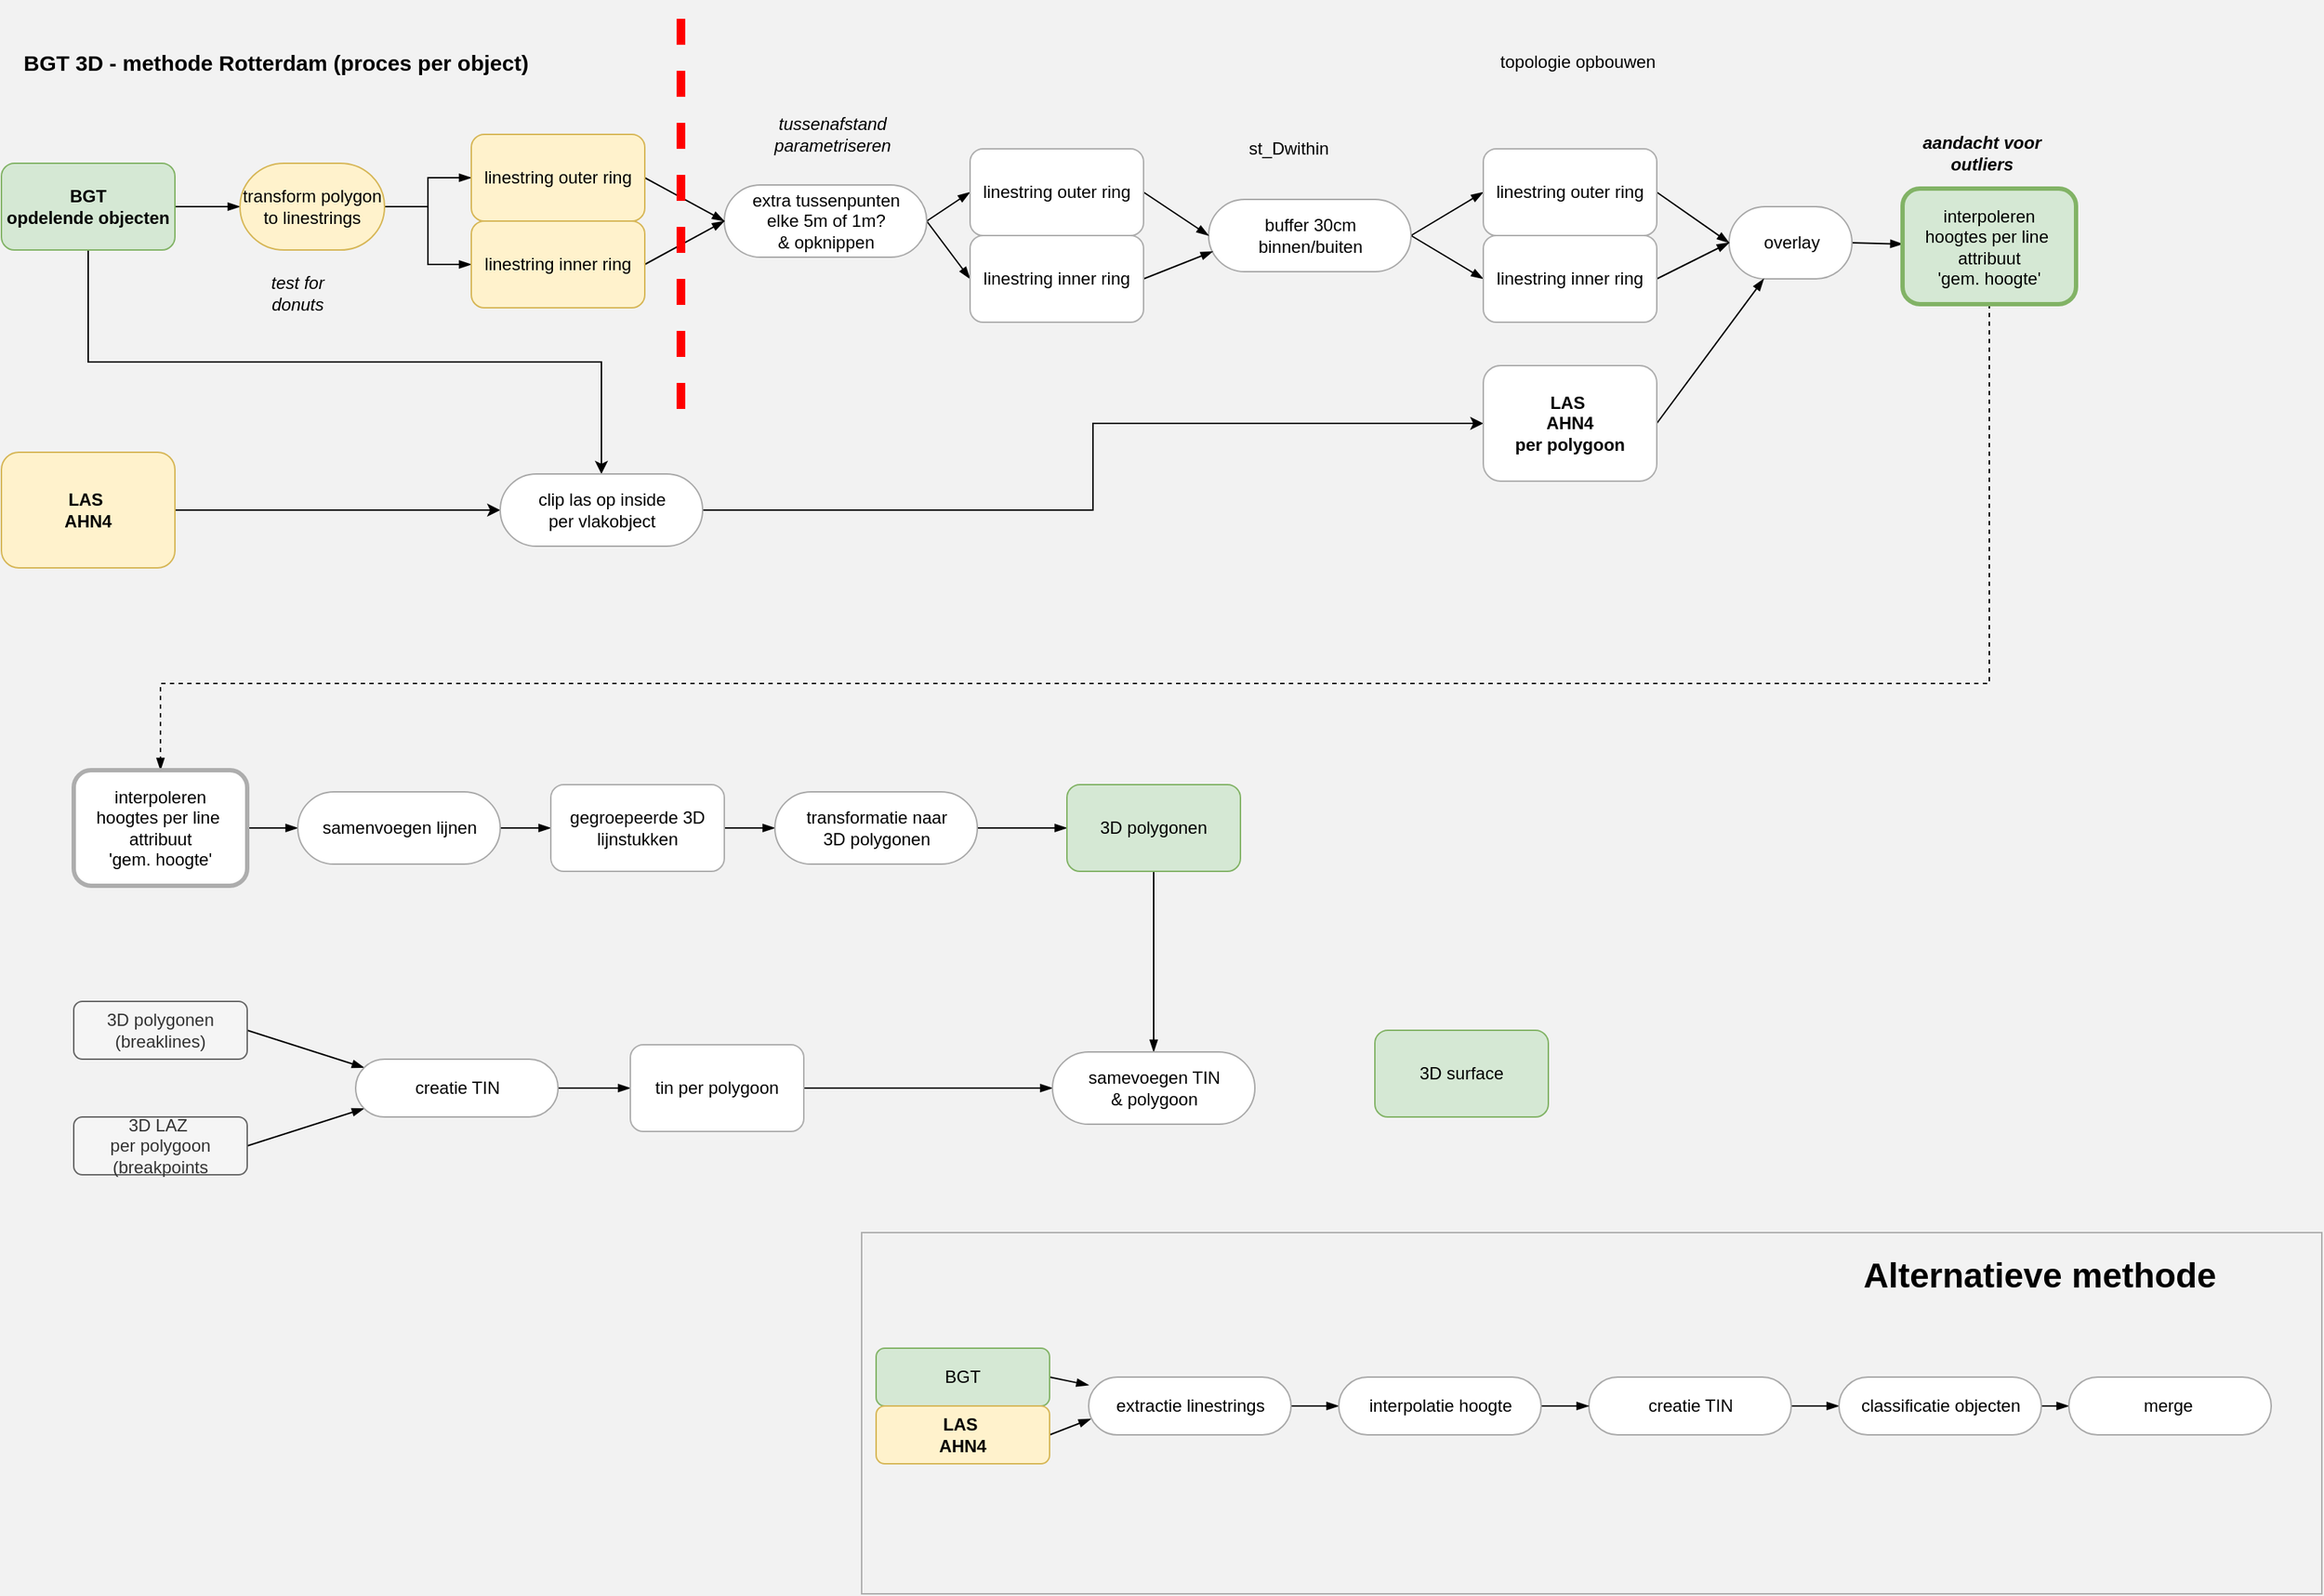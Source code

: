 <mxfile version="20.3.0" type="device" pages="2"><diagram id="XRPue7mAzvRPv1VE4OGl" name="tr_vlakgrenzen"><mxGraphModel dx="1422" dy="878" grid="1" gridSize="10" guides="1" tooltips="1" connect="1" arrows="1" fold="1" page="1" pageScale="1" pageWidth="1654" pageHeight="1169" background="#F2F2F2" math="0" shadow="0"><root><mxCell id="KDbVBBSmpDqCcogfOsoN-0"/><mxCell id="KDbVBBSmpDqCcogfOsoN-1" parent="KDbVBBSmpDqCcogfOsoN-0"/><mxCell id="dcWvVJ9KibGQ388FxZr--0" style="edgeStyle=orthogonalEdgeStyle;rounded=0;orthogonalLoop=1;jettySize=auto;html=1;exitX=0.5;exitY=1;exitDx=0;exitDy=0;fontSize=15;" parent="KDbVBBSmpDqCcogfOsoN-1" source="dcWvVJ9KibGQ388FxZr--1" target="dcWvVJ9KibGQ388FxZr--9" edge="1"><mxGeometry relative="1" as="geometry"/></mxCell><mxCell id="dcWvVJ9KibGQ388FxZr--28" style="edgeStyle=orthogonalEdgeStyle;rounded=0;orthogonalLoop=1;jettySize=auto;html=1;exitX=1;exitY=0.5;exitDx=0;exitDy=0;endArrow=blockThin;endFill=1;" parent="KDbVBBSmpDqCcogfOsoN-1" source="dcWvVJ9KibGQ388FxZr--1" target="dcWvVJ9KibGQ388FxZr--27" edge="1"><mxGeometry relative="1" as="geometry"/></mxCell><mxCell id="dcWvVJ9KibGQ388FxZr--1" value="BGT&lt;br&gt;opdelende objecten" style="rounded=1;whiteSpace=wrap;html=1;fillColor=#d5e8d4;strokeColor=#82b366;fontStyle=1" parent="KDbVBBSmpDqCcogfOsoN-1" vertex="1"><mxGeometry x="30" y="140" width="120" height="60" as="geometry"/></mxCell><mxCell id="dcWvVJ9KibGQ388FxZr--2" style="edgeStyle=orthogonalEdgeStyle;rounded=0;orthogonalLoop=1;jettySize=auto;html=1;exitX=1;exitY=0.5;exitDx=0;exitDy=0;fontSize=15;" parent="KDbVBBSmpDqCcogfOsoN-1" source="dcWvVJ9KibGQ388FxZr--3" target="dcWvVJ9KibGQ388FxZr--9" edge="1"><mxGeometry relative="1" as="geometry"><mxPoint x="590" y="689" as="sourcePoint"/></mxGeometry></mxCell><mxCell id="dcWvVJ9KibGQ388FxZr--3" value="LAS&amp;nbsp;&lt;br&gt;AHN4" style="rounded=1;whiteSpace=wrap;html=1;fillColor=#fff2cc;strokeColor=#d6b656;fontStyle=1" parent="KDbVBBSmpDqCcogfOsoN-1" vertex="1"><mxGeometry x="30" y="340" width="120" height="80" as="geometry"/></mxCell><mxCell id="dcWvVJ9KibGQ388FxZr--41" style="edgeStyle=none;rounded=0;orthogonalLoop=1;jettySize=auto;html=1;exitX=1;exitY=0.5;exitDx=0;exitDy=0;exitPerimeter=0;entryX=0;entryY=0.5;entryDx=0;entryDy=0;endArrow=blockThin;endFill=1;" parent="KDbVBBSmpDqCcogfOsoN-1" source="dcWvVJ9KibGQ388FxZr--4" target="dcWvVJ9KibGQ388FxZr--39" edge="1"><mxGeometry relative="1" as="geometry"/></mxCell><mxCell id="dcWvVJ9KibGQ388FxZr--42" style="edgeStyle=none;rounded=0;orthogonalLoop=1;jettySize=auto;html=1;exitX=1;exitY=0.5;exitDx=0;exitDy=0;exitPerimeter=0;entryX=0;entryY=0.5;entryDx=0;entryDy=0;endArrow=blockThin;endFill=1;" parent="KDbVBBSmpDqCcogfOsoN-1" source="dcWvVJ9KibGQ388FxZr--4" target="dcWvVJ9KibGQ388FxZr--40" edge="1"><mxGeometry relative="1" as="geometry"/></mxCell><mxCell id="dcWvVJ9KibGQ388FxZr--4" value="extra tussenpunten &lt;br&gt;elke 5m of 1m?&lt;br&gt;&amp;amp; opknippen" style="html=1;dashed=0;whitespace=wrap;shape=mxgraph.dfd.start;strokeColor=#A8A8A8;" parent="KDbVBBSmpDqCcogfOsoN-1" vertex="1"><mxGeometry x="530" y="155" width="140" height="50" as="geometry"/></mxCell><mxCell id="dcWvVJ9KibGQ388FxZr--5" value="BGT 3D - methode Rotterdam (proces per object)" style="text;html=1;strokeColor=none;fillColor=none;align=center;verticalAlign=middle;whiteSpace=wrap;rounded=0;fontSize=15;fontStyle=1" parent="KDbVBBSmpDqCcogfOsoN-1" vertex="1"><mxGeometry x="40" y="60" width="360" height="20" as="geometry"/></mxCell><mxCell id="dcWvVJ9KibGQ388FxZr--8" style="edgeStyle=orthogonalEdgeStyle;rounded=0;orthogonalLoop=1;jettySize=auto;html=1;exitX=1;exitY=0.5;exitDx=0;exitDy=0;exitPerimeter=0;entryX=0;entryY=0.5;entryDx=0;entryDy=0;fontSize=15;" parent="KDbVBBSmpDqCcogfOsoN-1" source="dcWvVJ9KibGQ388FxZr--9" target="dcWvVJ9KibGQ388FxZr--47" edge="1"><mxGeometry relative="1" as="geometry"/></mxCell><mxCell id="dcWvVJ9KibGQ388FxZr--9" value="clip las op inside &lt;br&gt;per vlakobject" style="html=1;dashed=0;whitespace=wrap;shape=mxgraph.dfd.start;strokeColor=#A8A8A8;" parent="KDbVBBSmpDqCcogfOsoN-1" vertex="1"><mxGeometry x="375" y="355" width="140" height="50" as="geometry"/></mxCell><mxCell id="dcWvVJ9KibGQ388FxZr--50" style="edgeStyle=none;rounded=0;orthogonalLoop=1;jettySize=auto;html=1;exitX=1;exitY=0.5;exitDx=0;exitDy=0;exitPerimeter=0;entryX=0;entryY=0.5;entryDx=0;entryDy=0;endArrow=blockThin;endFill=1;" parent="KDbVBBSmpDqCcogfOsoN-1" source="dcWvVJ9KibGQ388FxZr--10" target="dcWvVJ9KibGQ388FxZr--48" edge="1"><mxGeometry relative="1" as="geometry"/></mxCell><mxCell id="dcWvVJ9KibGQ388FxZr--51" style="edgeStyle=none;rounded=0;orthogonalLoop=1;jettySize=auto;html=1;exitX=1;exitY=0.5;exitDx=0;exitDy=0;exitPerimeter=0;entryX=0;entryY=0.5;entryDx=0;entryDy=0;endArrow=blockThin;endFill=1;" parent="KDbVBBSmpDqCcogfOsoN-1" source="dcWvVJ9KibGQ388FxZr--10" target="dcWvVJ9KibGQ388FxZr--49" edge="1"><mxGeometry relative="1" as="geometry"/></mxCell><mxCell id="dcWvVJ9KibGQ388FxZr--10" value="buffer 30cm&lt;br&gt;binnen/buiten" style="html=1;dashed=0;whitespace=wrap;shape=mxgraph.dfd.start;strokeColor=#A8A8A8;" parent="KDbVBBSmpDqCcogfOsoN-1" vertex="1"><mxGeometry x="865" y="165" width="140" height="50" as="geometry"/></mxCell><mxCell id="dcWvVJ9KibGQ388FxZr--57" style="edgeStyle=none;rounded=0;orthogonalLoop=1;jettySize=auto;html=1;exitX=1;exitY=0.5;exitDx=0;exitDy=0;exitPerimeter=0;endArrow=blockThin;endFill=1;" parent="KDbVBBSmpDqCcogfOsoN-1" source="dcWvVJ9KibGQ388FxZr--11" target="dcWvVJ9KibGQ388FxZr--55" edge="1"><mxGeometry relative="1" as="geometry"/></mxCell><mxCell id="dcWvVJ9KibGQ388FxZr--11" value="overlay" style="html=1;dashed=0;whitespace=wrap;shape=mxgraph.dfd.start;strokeColor=#A8A8A8;" parent="KDbVBBSmpDqCcogfOsoN-1" vertex="1"><mxGeometry x="1225" y="170" width="85" height="50" as="geometry"/></mxCell><mxCell id="dcWvVJ9KibGQ388FxZr--33" style="edgeStyle=orthogonalEdgeStyle;rounded=0;orthogonalLoop=1;jettySize=auto;html=1;exitX=1;exitY=0.5;exitDx=0;exitDy=0;exitPerimeter=0;entryX=0;entryY=0.5;entryDx=0;entryDy=0;endArrow=blockThin;endFill=1;" parent="KDbVBBSmpDqCcogfOsoN-1" source="dcWvVJ9KibGQ388FxZr--27" target="dcWvVJ9KibGQ388FxZr--29" edge="1"><mxGeometry relative="1" as="geometry"/></mxCell><mxCell id="dcWvVJ9KibGQ388FxZr--34" style="edgeStyle=orthogonalEdgeStyle;rounded=0;orthogonalLoop=1;jettySize=auto;html=1;exitX=1;exitY=0.5;exitDx=0;exitDy=0;exitPerimeter=0;entryX=0;entryY=0.5;entryDx=0;entryDy=0;endArrow=blockThin;endFill=1;" parent="KDbVBBSmpDqCcogfOsoN-1" source="dcWvVJ9KibGQ388FxZr--27" target="dcWvVJ9KibGQ388FxZr--31" edge="1"><mxGeometry relative="1" as="geometry"/></mxCell><mxCell id="dcWvVJ9KibGQ388FxZr--27" value="transform polygon to linestrings" style="strokeWidth=1;html=1;shape=mxgraph.flowchart.terminator;whiteSpace=wrap;strokeColor=#d6b656;fillColor=#fff2cc;" parent="KDbVBBSmpDqCcogfOsoN-1" vertex="1"><mxGeometry x="195" y="140" width="100" height="60" as="geometry"/></mxCell><mxCell id="dcWvVJ9KibGQ388FxZr--37" style="edgeStyle=none;rounded=0;orthogonalLoop=1;jettySize=auto;html=1;exitX=1;exitY=0.5;exitDx=0;exitDy=0;entryX=0;entryY=0.5;entryDx=0;entryDy=0;entryPerimeter=0;endArrow=blockThin;endFill=1;" parent="KDbVBBSmpDqCcogfOsoN-1" source="dcWvVJ9KibGQ388FxZr--29" target="dcWvVJ9KibGQ388FxZr--4" edge="1"><mxGeometry relative="1" as="geometry"/></mxCell><mxCell id="dcWvVJ9KibGQ388FxZr--29" value="linestring outer ring" style="rounded=1;whiteSpace=wrap;html=1;strokeColor=#d6b656;strokeWidth=1;fillColor=#fff2cc;" parent="KDbVBBSmpDqCcogfOsoN-1" vertex="1"><mxGeometry x="355" y="120" width="120" height="60" as="geometry"/></mxCell><mxCell id="dcWvVJ9KibGQ388FxZr--38" style="edgeStyle=none;rounded=0;orthogonalLoop=1;jettySize=auto;html=1;exitX=1;exitY=0.5;exitDx=0;exitDy=0;endArrow=blockThin;endFill=1;" parent="KDbVBBSmpDqCcogfOsoN-1" source="dcWvVJ9KibGQ388FxZr--31" edge="1"><mxGeometry relative="1" as="geometry"><mxPoint x="530" y="180" as="targetPoint"/></mxGeometry></mxCell><mxCell id="dcWvVJ9KibGQ388FxZr--31" value="linestring inner ring" style="rounded=1;whiteSpace=wrap;html=1;strokeColor=#d6b656;strokeWidth=1;fillColor=#fff2cc;" parent="KDbVBBSmpDqCcogfOsoN-1" vertex="1"><mxGeometry x="355" y="180" width="120" height="60" as="geometry"/></mxCell><mxCell id="dcWvVJ9KibGQ388FxZr--30" value="test for donuts" style="text;html=1;strokeColor=none;fillColor=none;align=center;verticalAlign=middle;whiteSpace=wrap;rounded=0;fontStyle=2" parent="KDbVBBSmpDqCcogfOsoN-1" vertex="1"><mxGeometry x="215" y="220" width="40" height="20" as="geometry"/></mxCell><mxCell id="dcWvVJ9KibGQ388FxZr--35" value="tussenafstand parametriseren" style="text;html=1;strokeColor=none;fillColor=none;align=center;verticalAlign=middle;whiteSpace=wrap;rounded=0;fontStyle=2" parent="KDbVBBSmpDqCcogfOsoN-1" vertex="1"><mxGeometry x="585" y="110" width="40" height="20" as="geometry"/></mxCell><mxCell id="dcWvVJ9KibGQ388FxZr--44" style="edgeStyle=none;rounded=0;orthogonalLoop=1;jettySize=auto;html=1;exitX=1;exitY=0.5;exitDx=0;exitDy=0;entryX=0;entryY=0.5;entryDx=0;entryDy=0;entryPerimeter=0;endArrow=blockThin;endFill=1;" parent="KDbVBBSmpDqCcogfOsoN-1" source="dcWvVJ9KibGQ388FxZr--39" target="dcWvVJ9KibGQ388FxZr--10" edge="1"><mxGeometry relative="1" as="geometry"/></mxCell><mxCell id="dcWvVJ9KibGQ388FxZr--39" value="linestring outer ring" style="rounded=1;whiteSpace=wrap;html=1;strokeColor=#ADADAD;strokeWidth=1;" parent="KDbVBBSmpDqCcogfOsoN-1" vertex="1"><mxGeometry x="700" y="130" width="120" height="60" as="geometry"/></mxCell><mxCell id="dcWvVJ9KibGQ388FxZr--45" style="edgeStyle=none;rounded=0;orthogonalLoop=1;jettySize=auto;html=1;exitX=1;exitY=0.5;exitDx=0;exitDy=0;endArrow=blockThin;endFill=1;entryX=0.021;entryY=0.72;entryDx=0;entryDy=0;entryPerimeter=0;" parent="KDbVBBSmpDqCcogfOsoN-1" source="dcWvVJ9KibGQ388FxZr--40" edge="1" target="dcWvVJ9KibGQ388FxZr--10"><mxGeometry relative="1" as="geometry"><mxPoint x="880" y="190" as="targetPoint"/></mxGeometry></mxCell><mxCell id="dcWvVJ9KibGQ388FxZr--40" value="linestring inner ring" style="rounded=1;whiteSpace=wrap;html=1;strokeColor=#ADADAD;strokeWidth=1;" parent="KDbVBBSmpDqCcogfOsoN-1" vertex="1"><mxGeometry x="700" y="190" width="120" height="60" as="geometry"/></mxCell><mxCell id="dcWvVJ9KibGQ388FxZr--46" value="aandacht voor outliers" style="text;html=1;strokeColor=none;fillColor=none;align=center;verticalAlign=middle;whiteSpace=wrap;rounded=0;fontStyle=3" parent="KDbVBBSmpDqCcogfOsoN-1" vertex="1"><mxGeometry x="1355" y="122.5" width="90" height="20" as="geometry"/></mxCell><mxCell id="dcWvVJ9KibGQ388FxZr--52" style="edgeStyle=none;rounded=0;orthogonalLoop=1;jettySize=auto;html=1;exitX=1;exitY=0.5;exitDx=0;exitDy=0;endArrow=blockThin;endFill=1;" parent="KDbVBBSmpDqCcogfOsoN-1" source="dcWvVJ9KibGQ388FxZr--47" target="dcWvVJ9KibGQ388FxZr--11" edge="1"><mxGeometry relative="1" as="geometry"/></mxCell><mxCell id="dcWvVJ9KibGQ388FxZr--47" value="LAS&amp;nbsp;&lt;br&gt;AHN4&lt;br&gt;per polygoon" style="rounded=1;whiteSpace=wrap;html=1;fillColor=#ffffff;strokeColor=#ADADAD;strokeWidth=1;fontStyle=1" parent="KDbVBBSmpDqCcogfOsoN-1" vertex="1"><mxGeometry x="1055" y="280" width="120" height="80" as="geometry"/></mxCell><mxCell id="dcWvVJ9KibGQ388FxZr--53" style="edgeStyle=none;rounded=0;orthogonalLoop=1;jettySize=auto;html=1;exitX=1;exitY=0.5;exitDx=0;exitDy=0;entryX=0;entryY=0.5;entryDx=0;entryDy=0;entryPerimeter=0;endArrow=blockThin;endFill=1;" parent="KDbVBBSmpDqCcogfOsoN-1" source="dcWvVJ9KibGQ388FxZr--48" target="dcWvVJ9KibGQ388FxZr--11" edge="1"><mxGeometry relative="1" as="geometry"/></mxCell><mxCell id="dcWvVJ9KibGQ388FxZr--48" value="linestring outer ring" style="rounded=1;whiteSpace=wrap;html=1;strokeColor=#ADADAD;strokeWidth=1;" parent="KDbVBBSmpDqCcogfOsoN-1" vertex="1"><mxGeometry x="1055" y="130" width="120" height="60" as="geometry"/></mxCell><mxCell id="dcWvVJ9KibGQ388FxZr--54" style="edgeStyle=none;rounded=0;orthogonalLoop=1;jettySize=auto;html=1;exitX=1;exitY=0.5;exitDx=0;exitDy=0;entryX=0;entryY=0.5;entryDx=0;entryDy=0;entryPerimeter=0;endArrow=blockThin;endFill=1;" parent="KDbVBBSmpDqCcogfOsoN-1" source="dcWvVJ9KibGQ388FxZr--49" target="dcWvVJ9KibGQ388FxZr--11" edge="1"><mxGeometry relative="1" as="geometry"/></mxCell><mxCell id="dcWvVJ9KibGQ388FxZr--49" value="linestring inner ring" style="rounded=1;whiteSpace=wrap;html=1;strokeColor=#ADADAD;strokeWidth=1;" parent="KDbVBBSmpDqCcogfOsoN-1" vertex="1"><mxGeometry x="1055" y="190" width="120" height="60" as="geometry"/></mxCell><mxCell id="dcWvVJ9KibGQ388FxZr--59" style="edgeStyle=orthogonalEdgeStyle;rounded=0;orthogonalLoop=1;jettySize=auto;html=1;exitX=0.5;exitY=1;exitDx=0;exitDy=0;endArrow=blockThin;endFill=1;dashed=1;" parent="KDbVBBSmpDqCcogfOsoN-1" source="dcWvVJ9KibGQ388FxZr--55" target="dcWvVJ9KibGQ388FxZr--58" edge="1"><mxGeometry relative="1" as="geometry"><Array as="points"><mxPoint x="1405" y="500"/><mxPoint x="140" y="500"/></Array></mxGeometry></mxCell><mxCell id="dcWvVJ9KibGQ388FxZr--55" value="interpoleren&lt;br&gt;hoogtes per line&amp;nbsp;&lt;br&gt;attribuut &lt;br&gt;'gem. hoogte'" style="rounded=1;whiteSpace=wrap;html=1;fillColor=#d5e8d4;strokeColor=#82b366;strokeWidth=3;" parent="KDbVBBSmpDqCcogfOsoN-1" vertex="1"><mxGeometry x="1345" y="157.5" width="120" height="80" as="geometry"/></mxCell><mxCell id="dcWvVJ9KibGQ388FxZr--63" style="edgeStyle=orthogonalEdgeStyle;rounded=0;orthogonalLoop=1;jettySize=auto;html=1;exitX=1;exitY=0.5;exitDx=0;exitDy=0;entryX=0;entryY=0.5;entryDx=0;entryDy=0;entryPerimeter=0;endArrow=blockThin;endFill=1;" parent="KDbVBBSmpDqCcogfOsoN-1" source="dcWvVJ9KibGQ388FxZr--58" target="dcWvVJ9KibGQ388FxZr--60" edge="1"><mxGeometry relative="1" as="geometry"/></mxCell><mxCell id="dcWvVJ9KibGQ388FxZr--58" value="interpoleren&lt;br&gt;hoogtes per line&amp;nbsp;&lt;br&gt;attribuut &lt;br&gt;'gem. hoogte'" style="rounded=1;whiteSpace=wrap;html=1;fillColor=#ffffff;strokeColor=#ADADAD;strokeWidth=3;" parent="KDbVBBSmpDqCcogfOsoN-1" vertex="1"><mxGeometry x="80" y="560" width="120" height="80" as="geometry"/></mxCell><mxCell id="dcWvVJ9KibGQ388FxZr--64" style="edgeStyle=orthogonalEdgeStyle;rounded=0;orthogonalLoop=1;jettySize=auto;html=1;exitX=1;exitY=0.5;exitDx=0;exitDy=0;exitPerimeter=0;entryX=0;entryY=0.5;entryDx=0;entryDy=0;endArrow=blockThin;endFill=1;" parent="KDbVBBSmpDqCcogfOsoN-1" source="dcWvVJ9KibGQ388FxZr--60" target="dcWvVJ9KibGQ388FxZr--61" edge="1"><mxGeometry relative="1" as="geometry"/></mxCell><mxCell id="dcWvVJ9KibGQ388FxZr--60" value="samenvoegen lijnen" style="html=1;dashed=0;whitespace=wrap;shape=mxgraph.dfd.start;strokeColor=#A8A8A8;" parent="KDbVBBSmpDqCcogfOsoN-1" vertex="1"><mxGeometry x="235" y="575" width="140" height="50" as="geometry"/></mxCell><mxCell id="dcWvVJ9KibGQ388FxZr--65" style="edgeStyle=orthogonalEdgeStyle;rounded=0;orthogonalLoop=1;jettySize=auto;html=1;exitX=1;exitY=0.5;exitDx=0;exitDy=0;endArrow=blockThin;endFill=1;" parent="KDbVBBSmpDqCcogfOsoN-1" source="dcWvVJ9KibGQ388FxZr--61" target="dcWvVJ9KibGQ388FxZr--62" edge="1"><mxGeometry relative="1" as="geometry"/></mxCell><mxCell id="dcWvVJ9KibGQ388FxZr--61" value="gegroepeerde 3D lijnstukken" style="rounded=1;whiteSpace=wrap;html=1;strokeColor=#ADADAD;strokeWidth=1;" parent="KDbVBBSmpDqCcogfOsoN-1" vertex="1"><mxGeometry x="410" y="570" width="120" height="60" as="geometry"/></mxCell><mxCell id="dcWvVJ9KibGQ388FxZr--67" style="edgeStyle=orthogonalEdgeStyle;rounded=0;orthogonalLoop=1;jettySize=auto;html=1;exitX=1;exitY=0.5;exitDx=0;exitDy=0;exitPerimeter=0;endArrow=blockThin;endFill=1;" parent="KDbVBBSmpDqCcogfOsoN-1" source="dcWvVJ9KibGQ388FxZr--62" target="dcWvVJ9KibGQ388FxZr--66" edge="1"><mxGeometry relative="1" as="geometry"/></mxCell><mxCell id="dcWvVJ9KibGQ388FxZr--62" value="transformatie naar &lt;br&gt;3D polygonen" style="html=1;dashed=0;whitespace=wrap;shape=mxgraph.dfd.start;strokeColor=#A8A8A8;" parent="KDbVBBSmpDqCcogfOsoN-1" vertex="1"><mxGeometry x="565" y="575" width="140" height="50" as="geometry"/></mxCell><mxCell id="6ESJVBlhRT2MqTi5rAoY-9" style="edgeStyle=none;rounded=0;orthogonalLoop=1;jettySize=auto;html=1;exitX=0.5;exitY=1;exitDx=0;exitDy=0;endArrow=blockThin;endFill=1;" parent="KDbVBBSmpDqCcogfOsoN-1" source="dcWvVJ9KibGQ388FxZr--66" target="6ESJVBlhRT2MqTi5rAoY-7" edge="1"><mxGeometry relative="1" as="geometry"/></mxCell><mxCell id="dcWvVJ9KibGQ388FxZr--66" value="3D polygonen" style="rounded=1;whiteSpace=wrap;html=1;strokeColor=#82b366;strokeWidth=1;fillColor=#d5e8d4;" parent="KDbVBBSmpDqCcogfOsoN-1" vertex="1"><mxGeometry x="767" y="570" width="120" height="60" as="geometry"/></mxCell><mxCell id="6ESJVBlhRT2MqTi5rAoY-4" style="edgeStyle=none;rounded=0;orthogonalLoop=1;jettySize=auto;html=1;exitX=1;exitY=0.5;exitDx=0;exitDy=0;entryX=0;entryY=0;entryDx=5.86;entryDy=34.14;entryPerimeter=0;endArrow=blockThin;endFill=1;" parent="KDbVBBSmpDqCcogfOsoN-1" source="6ESJVBlhRT2MqTi5rAoY-0" target="6ESJVBlhRT2MqTi5rAoY-2" edge="1"><mxGeometry relative="1" as="geometry"/></mxCell><mxCell id="6ESJVBlhRT2MqTi5rAoY-0" value="3D LAZ&amp;nbsp;&lt;br&gt;per polygoon&lt;br&gt;(breakpoints" style="rounded=1;whiteSpace=wrap;html=1;strokeColor=#666666;strokeWidth=1;fillColor=#f5f5f5;fontColor=#333333;" parent="KDbVBBSmpDqCcogfOsoN-1" vertex="1"><mxGeometry x="80" y="800" width="120" height="40" as="geometry"/></mxCell><mxCell id="6ESJVBlhRT2MqTi5rAoY-3" style="rounded=0;orthogonalLoop=1;jettySize=auto;html=1;exitX=1;exitY=0.5;exitDx=0;exitDy=0;entryX=0;entryY=0;entryDx=5.86;entryDy=5.86;entryPerimeter=0;endArrow=blockThin;endFill=1;" parent="KDbVBBSmpDqCcogfOsoN-1" source="6ESJVBlhRT2MqTi5rAoY-1" target="6ESJVBlhRT2MqTi5rAoY-2" edge="1"><mxGeometry relative="1" as="geometry"/></mxCell><mxCell id="6ESJVBlhRT2MqTi5rAoY-1" value="3D polygonen&lt;br&gt;(breaklines)" style="rounded=1;whiteSpace=wrap;html=1;strokeColor=#666666;strokeWidth=1;fillColor=#f5f5f5;fontColor=#333333;" parent="KDbVBBSmpDqCcogfOsoN-1" vertex="1"><mxGeometry x="80" y="720" width="120" height="40" as="geometry"/></mxCell><mxCell id="6ESJVBlhRT2MqTi5rAoY-6" style="edgeStyle=none;rounded=0;orthogonalLoop=1;jettySize=auto;html=1;exitX=1;exitY=0.5;exitDx=0;exitDy=0;exitPerimeter=0;endArrow=blockThin;endFill=1;" parent="KDbVBBSmpDqCcogfOsoN-1" source="6ESJVBlhRT2MqTi5rAoY-2" target="6ESJVBlhRT2MqTi5rAoY-5" edge="1"><mxGeometry relative="1" as="geometry"/></mxCell><mxCell id="6ESJVBlhRT2MqTi5rAoY-2" value="creatie TIN" style="html=1;dashed=0;whitespace=wrap;shape=mxgraph.dfd.start;strokeColor=#A8A8A8;" parent="KDbVBBSmpDqCcogfOsoN-1" vertex="1"><mxGeometry x="275" y="760" width="140" height="40" as="geometry"/></mxCell><mxCell id="6ESJVBlhRT2MqTi5rAoY-8" style="edgeStyle=none;rounded=0;orthogonalLoop=1;jettySize=auto;html=1;exitX=1;exitY=0.5;exitDx=0;exitDy=0;endArrow=blockThin;endFill=1;" parent="KDbVBBSmpDqCcogfOsoN-1" source="6ESJVBlhRT2MqTi5rAoY-5" target="6ESJVBlhRT2MqTi5rAoY-7" edge="1"><mxGeometry relative="1" as="geometry"/></mxCell><mxCell id="6ESJVBlhRT2MqTi5rAoY-5" value="tin per polygoon" style="rounded=1;whiteSpace=wrap;html=1;strokeColor=#ADADAD;strokeWidth=1;" parent="KDbVBBSmpDqCcogfOsoN-1" vertex="1"><mxGeometry x="465" y="750" width="120" height="60" as="geometry"/></mxCell><mxCell id="6ESJVBlhRT2MqTi5rAoY-7" value="samevoegen TIN &lt;br&gt;&amp;amp; polygoon" style="html=1;dashed=0;whitespace=wrap;shape=mxgraph.dfd.start;strokeColor=#A8A8A8;" parent="KDbVBBSmpDqCcogfOsoN-1" vertex="1"><mxGeometry x="757" y="755" width="140" height="50" as="geometry"/></mxCell><mxCell id="6ESJVBlhRT2MqTi5rAoY-10" value="3D surface" style="rounded=1;whiteSpace=wrap;html=1;strokeColor=#82b366;strokeWidth=1;fillColor=#d5e8d4;" parent="KDbVBBSmpDqCcogfOsoN-1" vertex="1"><mxGeometry x="980" y="740" width="120" height="60" as="geometry"/></mxCell><mxCell id="6ESJVBlhRT2MqTi5rAoY-12" value="&lt;h1 style=&quot;text-align: left&quot;&gt;Alternatieve methode&lt;/h1&gt;" style="text;html=1;strokeColor=none;fillColor=none;align=center;verticalAlign=middle;whiteSpace=wrap;rounded=0;" parent="KDbVBBSmpDqCcogfOsoN-1" vertex="1"><mxGeometry x="1285" y="900" width="310" height="20" as="geometry"/></mxCell><mxCell id="6ESJVBlhRT2MqTi5rAoY-18" style="edgeStyle=none;rounded=0;orthogonalLoop=1;jettySize=auto;html=1;exitX=1;exitY=0.5;exitDx=0;exitDy=0;endArrow=blockThin;endFill=1;" parent="KDbVBBSmpDqCcogfOsoN-1" source="6ESJVBlhRT2MqTi5rAoY-13" target="6ESJVBlhRT2MqTi5rAoY-16" edge="1"><mxGeometry relative="1" as="geometry"/></mxCell><mxCell id="6ESJVBlhRT2MqTi5rAoY-13" value="BGT" style="rounded=1;whiteSpace=wrap;html=1;strokeColor=#82b366;strokeWidth=1;fillColor=#d5e8d4;" parent="KDbVBBSmpDqCcogfOsoN-1" vertex="1"><mxGeometry x="635" y="960" width="120" height="40" as="geometry"/></mxCell><mxCell id="6ESJVBlhRT2MqTi5rAoY-19" style="edgeStyle=none;rounded=0;orthogonalLoop=1;jettySize=auto;html=1;exitX=1;exitY=0.5;exitDx=0;exitDy=0;entryX=0.011;entryY=0.723;entryDx=0;entryDy=0;entryPerimeter=0;endArrow=blockThin;endFill=1;" parent="KDbVBBSmpDqCcogfOsoN-1" source="6ESJVBlhRT2MqTi5rAoY-14" target="6ESJVBlhRT2MqTi5rAoY-16" edge="1"><mxGeometry relative="1" as="geometry"/></mxCell><mxCell id="6ESJVBlhRT2MqTi5rAoY-14" value="LAS&amp;nbsp;&lt;br&gt;AHN4" style="rounded=1;whiteSpace=wrap;html=1;fillColor=#fff2cc;strokeColor=#d6b656;fontStyle=1" parent="KDbVBBSmpDqCcogfOsoN-1" vertex="1"><mxGeometry x="635" y="1000" width="120" height="40" as="geometry"/></mxCell><mxCell id="6ESJVBlhRT2MqTi5rAoY-23" style="edgeStyle=none;rounded=0;orthogonalLoop=1;jettySize=auto;html=1;exitX=1;exitY=0.5;exitDx=0;exitDy=0;exitPerimeter=0;endArrow=blockThin;endFill=1;" parent="KDbVBBSmpDqCcogfOsoN-1" source="6ESJVBlhRT2MqTi5rAoY-15" target="6ESJVBlhRT2MqTi5rAoY-22" edge="1"><mxGeometry relative="1" as="geometry"/></mxCell><mxCell id="6ESJVBlhRT2MqTi5rAoY-15" value="creatie TIN" style="html=1;dashed=0;whitespace=wrap;shape=mxgraph.dfd.start;strokeColor=#A8A8A8;" parent="KDbVBBSmpDqCcogfOsoN-1" vertex="1"><mxGeometry x="1128" y="980" width="140" height="40" as="geometry"/></mxCell><mxCell id="6ESJVBlhRT2MqTi5rAoY-20" style="edgeStyle=none;rounded=0;orthogonalLoop=1;jettySize=auto;html=1;exitX=1;exitY=0.5;exitDx=0;exitDy=0;exitPerimeter=0;entryX=0;entryY=0.5;entryDx=0;entryDy=0;entryPerimeter=0;endArrow=blockThin;endFill=1;" parent="KDbVBBSmpDqCcogfOsoN-1" source="6ESJVBlhRT2MqTi5rAoY-16" target="6ESJVBlhRT2MqTi5rAoY-17" edge="1"><mxGeometry relative="1" as="geometry"/></mxCell><mxCell id="6ESJVBlhRT2MqTi5rAoY-16" value="extractie linestrings" style="html=1;dashed=0;whitespace=wrap;shape=mxgraph.dfd.start;strokeColor=#A8A8A8;" parent="KDbVBBSmpDqCcogfOsoN-1" vertex="1"><mxGeometry x="782" y="980" width="140" height="40" as="geometry"/></mxCell><mxCell id="6ESJVBlhRT2MqTi5rAoY-21" style="edgeStyle=none;rounded=0;orthogonalLoop=1;jettySize=auto;html=1;exitX=1;exitY=0.5;exitDx=0;exitDy=0;exitPerimeter=0;entryX=0;entryY=0.5;entryDx=0;entryDy=0;entryPerimeter=0;endArrow=blockThin;endFill=1;" parent="KDbVBBSmpDqCcogfOsoN-1" source="6ESJVBlhRT2MqTi5rAoY-17" target="6ESJVBlhRT2MqTi5rAoY-15" edge="1"><mxGeometry relative="1" as="geometry"/></mxCell><mxCell id="6ESJVBlhRT2MqTi5rAoY-17" value="interpolatie hoogte" style="html=1;dashed=0;whitespace=wrap;shape=mxgraph.dfd.start;strokeColor=#A8A8A8;" parent="KDbVBBSmpDqCcogfOsoN-1" vertex="1"><mxGeometry x="955" y="980" width="140" height="40" as="geometry"/></mxCell><mxCell id="6ESJVBlhRT2MqTi5rAoY-25" style="edgeStyle=none;rounded=0;orthogonalLoop=1;jettySize=auto;html=1;exitX=1;exitY=0.5;exitDx=0;exitDy=0;exitPerimeter=0;entryX=0;entryY=0.5;entryDx=0;entryDy=0;entryPerimeter=0;endArrow=blockThin;endFill=1;" parent="KDbVBBSmpDqCcogfOsoN-1" source="6ESJVBlhRT2MqTi5rAoY-22" target="6ESJVBlhRT2MqTi5rAoY-24" edge="1"><mxGeometry relative="1" as="geometry"/></mxCell><mxCell id="6ESJVBlhRT2MqTi5rAoY-22" value="classificatie objecten" style="html=1;dashed=0;whitespace=wrap;shape=mxgraph.dfd.start;strokeColor=#A8A8A8;" parent="KDbVBBSmpDqCcogfOsoN-1" vertex="1"><mxGeometry x="1301" y="980" width="140" height="40" as="geometry"/></mxCell><mxCell id="6ESJVBlhRT2MqTi5rAoY-24" value="merge&amp;nbsp;" style="html=1;dashed=0;whitespace=wrap;shape=mxgraph.dfd.start;strokeColor=#A8A8A8;" parent="KDbVBBSmpDqCcogfOsoN-1" vertex="1"><mxGeometry x="1460" y="980" width="140" height="40" as="geometry"/></mxCell><mxCell id="6ESJVBlhRT2MqTi5rAoY-26" value="" style="rounded=0;whiteSpace=wrap;html=1;strokeColor=#ADADAD;strokeWidth=1;fillColor=none;" parent="KDbVBBSmpDqCcogfOsoN-1" vertex="1"><mxGeometry x="625" y="880" width="1010" height="250" as="geometry"/></mxCell><mxCell id="_EnAbNMQmERnzi-VJuxK-0" value="" style="endArrow=none;dashed=1;html=1;rounded=0;strokeColor=#FF0000;strokeWidth=6;" parent="KDbVBBSmpDqCcogfOsoN-1" edge="1"><mxGeometry width="50" height="50" relative="1" as="geometry"><mxPoint x="500" y="310" as="sourcePoint"/><mxPoint x="500" y="30" as="targetPoint"/></mxGeometry></mxCell><mxCell id="L1xh0JaFBMyWZMTqpQog-0" value="st_Dwithin" style="text;html=1;align=center;verticalAlign=middle;resizable=0;points=[];autosize=1;strokeColor=none;fillColor=none;" parent="KDbVBBSmpDqCcogfOsoN-1" vertex="1"><mxGeometry x="880" y="115" width="80" height="30" as="geometry"/></mxCell><mxCell id="L1xh0JaFBMyWZMTqpQog-1" value="topologie opbouwen" style="text;html=1;align=center;verticalAlign=middle;resizable=0;points=[];autosize=1;strokeColor=none;fillColor=none;" parent="KDbVBBSmpDqCcogfOsoN-1" vertex="1"><mxGeometry x="1055" y="55" width="130" height="30" as="geometry"/></mxCell></root></mxGraphModel></diagram><diagram id="Jmq2lwg3LR2KQ59BPNjl" name="extract_3dPolygons"><mxGraphModel dx="1422" dy="878" grid="1" gridSize="10" guides="1" tooltips="1" connect="1" arrows="1" fold="1" page="1" pageScale="1" pageWidth="1654" pageHeight="1169" background="#F2F2F2" math="0" shadow="0"><root><mxCell id="GWdcSsl3JGs9dxLpjgPF-0"/><mxCell id="GWdcSsl3JGs9dxLpjgPF-1" parent="GWdcSsl3JGs9dxLpjgPF-0"/><mxCell id="ri4TWfryaRg36XOCvoz7-3" style="edgeStyle=orthogonalEdgeStyle;rounded=0;orthogonalLoop=1;jettySize=auto;html=1;exitX=1;exitY=0.5;exitDx=0;exitDy=0;" parent="GWdcSsl3JGs9dxLpjgPF-1" source="ri4TWfryaRg36XOCvoz7-0" target="ri4TWfryaRg36XOCvoz7-1" edge="1"><mxGeometry relative="1" as="geometry"/></mxCell><mxCell id="ri4TWfryaRg36XOCvoz7-0" value="DTM raster" style="rounded=1;whiteSpace=wrap;html=1;fillColor=#f8cecc;strokeColor=#b85450;" parent="GWdcSsl3JGs9dxLpjgPF-1" vertex="1"><mxGeometry x="120" y="201" width="120" height="80" as="geometry"/></mxCell><mxCell id="ri4TWfryaRg36XOCvoz7-4" style="edgeStyle=orthogonalEdgeStyle;rounded=0;orthogonalLoop=1;jettySize=auto;html=1;exitX=1;exitY=0.5;exitDx=0;exitDy=0;entryX=0;entryY=0.5;entryDx=0;entryDy=0;" parent="GWdcSsl3JGs9dxLpjgPF-1" source="ri4TWfryaRg36XOCvoz7-1" target="ri4TWfryaRg36XOCvoz7-2" edge="1"><mxGeometry relative="1" as="geometry"/></mxCell><mxCell id="ri4TWfryaRg36XOCvoz7-1" value="convert to xyz csv" style="ellipse;whiteSpace=wrap;html=1;strokeColor=#d6b656;fillColor=#fff2cc;" parent="GWdcSsl3JGs9dxLpjgPF-1" vertex="1"><mxGeometry x="310" y="201" width="120" height="80" as="geometry"/></mxCell><mxCell id="ri4TWfryaRg36XOCvoz7-6" style="edgeStyle=orthogonalEdgeStyle;rounded=0;orthogonalLoop=1;jettySize=auto;html=1;exitX=1;exitY=0.5;exitDx=0;exitDy=0;entryX=0;entryY=0.5;entryDx=0;entryDy=0;" parent="GWdcSsl3JGs9dxLpjgPF-1" source="ri4TWfryaRg36XOCvoz7-2" target="ri4TWfryaRg36XOCvoz7-5" edge="1"><mxGeometry relative="1" as="geometry"/></mxCell><mxCell id="ri4TWfryaRg36XOCvoz7-2" value="DTM xyz" style="rounded=1;whiteSpace=wrap;html=1;fillColor=#f5f5f5;strokeColor=#666666;fontColor=#333333;" parent="GWdcSsl3JGs9dxLpjgPF-1" vertex="1"><mxGeometry x="500" y="201" width="120" height="80" as="geometry"/></mxCell><mxCell id="ri4TWfryaRg36XOCvoz7-8" style="edgeStyle=orthogonalEdgeStyle;rounded=0;orthogonalLoop=1;jettySize=auto;html=1;exitX=1;exitY=0.5;exitDx=0;exitDy=0;" parent="GWdcSsl3JGs9dxLpjgPF-1" source="ri4TWfryaRg36XOCvoz7-5" target="ri4TWfryaRg36XOCvoz7-7" edge="1"><mxGeometry relative="1" as="geometry"/></mxCell><mxCell id="ri4TWfryaRg36XOCvoz7-5" value="import in postgis" style="ellipse;whiteSpace=wrap;html=1;strokeColor=#d6b656;fillColor=#fff2cc;" parent="GWdcSsl3JGs9dxLpjgPF-1" vertex="1"><mxGeometry x="690" y="201" width="120" height="80" as="geometry"/></mxCell><mxCell id="ri4TWfryaRg36XOCvoz7-10" style="edgeStyle=orthogonalEdgeStyle;rounded=0;orthogonalLoop=1;jettySize=auto;html=1;exitX=1;exitY=0.5;exitDx=0;exitDy=0;entryX=0;entryY=0.5;entryDx=0;entryDy=0;" parent="GWdcSsl3JGs9dxLpjgPF-1" source="ri4TWfryaRg36XOCvoz7-7" target="ri4TWfryaRg36XOCvoz7-9" edge="1"><mxGeometry relative="1" as="geometry"/></mxCell><mxCell id="ri4TWfryaRg36XOCvoz7-7" value="table_xyz" style="rounded=1;whiteSpace=wrap;html=1;fillColor=#f5f5f5;strokeColor=#666666;fontColor=#333333;" parent="GWdcSsl3JGs9dxLpjgPF-1" vertex="1"><mxGeometry x="850" y="201" width="120" height="80" as="geometry"/></mxCell><mxCell id="ri4TWfryaRg36XOCvoz7-12" style="edgeStyle=orthogonalEdgeStyle;rounded=0;orthogonalLoop=1;jettySize=auto;html=1;exitX=1;exitY=0.5;exitDx=0;exitDy=0;" parent="GWdcSsl3JGs9dxLpjgPF-1" source="ri4TWfryaRg36XOCvoz7-9" target="ri4TWfryaRg36XOCvoz7-11" edge="1"><mxGeometry relative="1" as="geometry"/></mxCell><mxCell id="ri4TWfryaRg36XOCvoz7-9" value="transform 2 point 3D" style="ellipse;whiteSpace=wrap;html=1;strokeColor=#d6b656;fillColor=#fff2cc;" parent="GWdcSsl3JGs9dxLpjgPF-1" vertex="1"><mxGeometry x="1030" y="201" width="120" height="80" as="geometry"/></mxCell><mxCell id="ri4TWfryaRg36XOCvoz7-11" value="table 3D points&lt;br&gt;mv" style="rounded=1;whiteSpace=wrap;html=1;fillColor=#d5e8d4;strokeColor=#82b366;" parent="GWdcSsl3JGs9dxLpjgPF-1" vertex="1"><mxGeometry x="1190" y="201" width="120" height="80" as="geometry"/></mxCell><mxCell id="ri4TWfryaRg36XOCvoz7-17" style="edgeStyle=none;rounded=0;orthogonalLoop=1;jettySize=auto;html=1;exitX=1;exitY=0.5;exitDx=0;exitDy=0;" parent="GWdcSsl3JGs9dxLpjgPF-1" source="ri4TWfryaRg36XOCvoz7-13" target="ri4TWfryaRg36XOCvoz7-15" edge="1"><mxGeometry relative="1" as="geometry"/></mxCell><mxCell id="ri4TWfryaRg36XOCvoz7-13" value="table 3D points&lt;br&gt;mv" style="rounded=1;whiteSpace=wrap;html=1;fillColor=#ffe6cc;strokeColor=#d79b00;fontStyle=1" parent="GWdcSsl3JGs9dxLpjgPF-1" vertex="1"><mxGeometry x="120" y="361" width="120" height="80" as="geometry"/></mxCell><mxCell id="ri4TWfryaRg36XOCvoz7-18" style="edgeStyle=none;rounded=0;orthogonalLoop=1;jettySize=auto;html=1;exitX=1;exitY=0.5;exitDx=0;exitDy=0;entryX=0;entryY=0.5;entryDx=0;entryDy=0;" parent="GWdcSsl3JGs9dxLpjgPF-1" source="ri4TWfryaRg36XOCvoz7-14" target="ri4TWfryaRg36XOCvoz7-15" edge="1"><mxGeometry relative="1" as="geometry"/></mxCell><mxCell id="ri4TWfryaRg36XOCvoz7-22" style="edgeStyle=none;rounded=0;orthogonalLoop=1;jettySize=auto;html=1;exitX=1;exitY=0.5;exitDx=0;exitDy=0;" parent="GWdcSsl3JGs9dxLpjgPF-1" source="ri4TWfryaRg36XOCvoz7-14" target="ri4TWfryaRg36XOCvoz7-21" edge="1"><mxGeometry relative="1" as="geometry"/></mxCell><mxCell id="ri4TWfryaRg36XOCvoz7-14" value="BGT vlakobjecten" style="rounded=1;whiteSpace=wrap;html=1;fillColor=#f5f5f5;strokeColor=#666666;fontColor=#333333;fontStyle=1" parent="GWdcSsl3JGs9dxLpjgPF-1" vertex="1"><mxGeometry x="120" y="481" width="120" height="80" as="geometry"/></mxCell><mxCell id="ri4TWfryaRg36XOCvoz7-20" style="edgeStyle=none;rounded=0;orthogonalLoop=1;jettySize=auto;html=1;exitX=1;exitY=0.5;exitDx=0;exitDy=0;entryX=0;entryY=0.5;entryDx=0;entryDy=0;" parent="GWdcSsl3JGs9dxLpjgPF-1" source="ri4TWfryaRg36XOCvoz7-15" target="ri4TWfryaRg36XOCvoz7-19" edge="1"><mxGeometry relative="1" as="geometry"/></mxCell><mxCell id="ri4TWfryaRg36XOCvoz7-15" value="selecteer punten binnen vlak met enkelzijdige buffer&amp;nbsp;" style="ellipse;whiteSpace=wrap;html=1;strokeColor=#949494;" parent="GWdcSsl3JGs9dxLpjgPF-1" vertex="1"><mxGeometry x="360" y="386" width="120" height="80" as="geometry"/></mxCell><mxCell id="ri4TWfryaRg36XOCvoz7-16" value="per vlak processen" style="text;html=1;strokeColor=none;fillColor=none;align=center;verticalAlign=middle;whiteSpace=wrap;rounded=0;fontStyle=1" parent="GWdcSsl3JGs9dxLpjgPF-1" vertex="1"><mxGeometry x="380" y="336" width="80" height="20" as="geometry"/></mxCell><mxCell id="ri4TWfryaRg36XOCvoz7-26" style="edgeStyle=none;rounded=0;orthogonalLoop=1;jettySize=auto;html=1;exitX=1;exitY=0.5;exitDx=0;exitDy=0;entryX=0;entryY=0.5;entryDx=0;entryDy=0;" parent="GWdcSsl3JGs9dxLpjgPF-1" source="ri4TWfryaRg36XOCvoz7-19" target="ri4TWfryaRg36XOCvoz7-25" edge="1"><mxGeometry relative="1" as="geometry"/></mxCell><mxCell id="ri4TWfryaRg36XOCvoz7-19" value="3D points&lt;br&gt;binnen vlak" style="rounded=1;whiteSpace=wrap;html=1;fillColor=#ffe6cc;strokeColor=#d79b00;fontStyle=1" parent="GWdcSsl3JGs9dxLpjgPF-1" vertex="1"><mxGeometry x="600" y="386" width="120" height="80" as="geometry"/></mxCell><mxCell id="ri4TWfryaRg36XOCvoz7-24" style="edgeStyle=none;rounded=0;orthogonalLoop=1;jettySize=auto;html=1;exitX=1;exitY=0.5;exitDx=0;exitDy=0;" parent="GWdcSsl3JGs9dxLpjgPF-1" source="ri4TWfryaRg36XOCvoz7-21" target="ri4TWfryaRg36XOCvoz7-23" edge="1"><mxGeometry relative="1" as="geometry"/></mxCell><mxCell id="ri4TWfryaRg36XOCvoz7-21" value="opbouwen&lt;br&gt;topologie" style="ellipse;whiteSpace=wrap;html=1;strokeColor=#949494;" parent="GWdcSsl3JGs9dxLpjgPF-1" vertex="1"><mxGeometry x="420" y="481" width="120" height="80" as="geometry"/></mxCell><mxCell id="ri4TWfryaRg36XOCvoz7-27" style="edgeStyle=none;rounded=0;orthogonalLoop=1;jettySize=auto;html=1;exitX=1;exitY=0.5;exitDx=0;exitDy=0;" parent="GWdcSsl3JGs9dxLpjgPF-1" source="ri4TWfryaRg36XOCvoz7-23" target="ri4TWfryaRg36XOCvoz7-25" edge="1"><mxGeometry relative="1" as="geometry"/></mxCell><mxCell id="ri4TWfryaRg36XOCvoz7-23" value="edges,&lt;br&gt;nodes" style="rounded=1;whiteSpace=wrap;html=1;fillColor=#f5f5f5;strokeColor=#666666;fontColor=#333333;fontStyle=1" parent="GWdcSsl3JGs9dxLpjgPF-1" vertex="1"><mxGeometry x="603" y="481" width="120" height="80" as="geometry"/></mxCell><mxCell id="ri4TWfryaRg36XOCvoz7-29" style="edgeStyle=none;rounded=0;orthogonalLoop=1;jettySize=auto;html=1;exitX=1;exitY=0.5;exitDx=0;exitDy=0;" parent="GWdcSsl3JGs9dxLpjgPF-1" source="ri4TWfryaRg36XOCvoz7-25" target="ri4TWfryaRg36XOCvoz7-28" edge="1"><mxGeometry relative="1" as="geometry"/></mxCell><mxCell id="ri4TWfryaRg36XOCvoz7-25" value="toekennen z-waarden aan nodes" style="ellipse;whiteSpace=wrap;html=1;strokeColor=#949494;" parent="GWdcSsl3JGs9dxLpjgPF-1" vertex="1"><mxGeometry x="800" y="426" width="120" height="80" as="geometry"/></mxCell><mxCell id="ri4TWfryaRg36XOCvoz7-31" style="edgeStyle=none;rounded=0;orthogonalLoop=1;jettySize=auto;html=1;exitX=1;exitY=0.5;exitDx=0;exitDy=0;" parent="GWdcSsl3JGs9dxLpjgPF-1" source="ri4TWfryaRg36XOCvoz7-28" target="ri4TWfryaRg36XOCvoz7-30" edge="1"><mxGeometry relative="1" as="geometry"/></mxCell><mxCell id="ri4TWfryaRg36XOCvoz7-28" value="2D edges,&lt;br&gt;3D nodes" style="rounded=1;whiteSpace=wrap;html=1;fillColor=#f5f5f5;strokeColor=#666666;fontColor=#333333;fontStyle=1" parent="GWdcSsl3JGs9dxLpjgPF-1" vertex="1"><mxGeometry x="973" y="426" width="120" height="80" as="geometry"/></mxCell><mxCell id="ri4TWfryaRg36XOCvoz7-34" style="edgeStyle=none;rounded=0;orthogonalLoop=1;jettySize=auto;html=1;exitX=1;exitY=0.5;exitDx=0;exitDy=0;" parent="GWdcSsl3JGs9dxLpjgPF-1" source="ri4TWfryaRg36XOCvoz7-30" target="ri4TWfryaRg36XOCvoz7-33" edge="1"><mxGeometry relative="1" as="geometry"/></mxCell><mxCell id="ri4TWfryaRg36XOCvoz7-30" value="construeren 3D edges" style="ellipse;whiteSpace=wrap;html=1;strokeColor=#949494;" parent="GWdcSsl3JGs9dxLpjgPF-1" vertex="1"><mxGeometry x="1133" y="427" width="120" height="80" as="geometry"/></mxCell><UserObject label="https://postgis.net/docs/ST_LineFromMultiPoint.html" link="https://postgis.net/docs/ST_LineFromMultiPoint.html" id="ri4TWfryaRg36XOCvoz7-32"><mxCell style="text;html=1;" parent="GWdcSsl3JGs9dxLpjgPF-1" vertex="1"><mxGeometry x="1050" y="344" width="300" height="30" as="geometry"/></mxCell></UserObject><mxCell id="ri4TWfryaRg36XOCvoz7-36" style="edgeStyle=orthogonalEdgeStyle;rounded=0;orthogonalLoop=1;jettySize=auto;html=1;exitX=0.5;exitY=1;exitDx=0;exitDy=0;" parent="GWdcSsl3JGs9dxLpjgPF-1" source="ri4TWfryaRg36XOCvoz7-33" target="ri4TWfryaRg36XOCvoz7-35" edge="1"><mxGeometry relative="1" as="geometry"><Array as="points"><mxPoint x="1343" y="591"/><mxPoint x="180" y="591"/></Array></mxGeometry></mxCell><mxCell id="ri4TWfryaRg36XOCvoz7-33" value="3D edges" style="rounded=1;whiteSpace=wrap;html=1;fillColor=#f5f5f5;strokeColor=#666666;fontColor=#333333;" parent="GWdcSsl3JGs9dxLpjgPF-1" vertex="1"><mxGeometry x="1283" y="427" width="120" height="80" as="geometry"/></mxCell><mxCell id="ri4TWfryaRg36XOCvoz7-38" style="edgeStyle=orthogonalEdgeStyle;rounded=0;orthogonalLoop=1;jettySize=auto;html=1;exitX=1;exitY=0.5;exitDx=0;exitDy=0;entryX=0;entryY=0.5;entryDx=0;entryDy=0;" parent="GWdcSsl3JGs9dxLpjgPF-1" source="ri4TWfryaRg36XOCvoz7-35" target="ri4TWfryaRg36XOCvoz7-37" edge="1"><mxGeometry relative="1" as="geometry"/></mxCell><mxCell id="ri4TWfryaRg36XOCvoz7-35" value="3D edges" style="rounded=1;whiteSpace=wrap;html=1;fillColor=#f5f5f5;strokeColor=#666666;fontColor=#333333;" parent="GWdcSsl3JGs9dxLpjgPF-1" vertex="1"><mxGeometry x="120" y="621" width="120" height="80" as="geometry"/></mxCell><mxCell id="ri4TWfryaRg36XOCvoz7-41" style="edgeStyle=orthogonalEdgeStyle;rounded=0;orthogonalLoop=1;jettySize=auto;html=1;exitX=1;exitY=0.5;exitDx=0;exitDy=0;" parent="GWdcSsl3JGs9dxLpjgPF-1" source="ri4TWfryaRg36XOCvoz7-37" target="ri4TWfryaRg36XOCvoz7-40" edge="1"><mxGeometry relative="1" as="geometry"/></mxCell><mxCell id="ri4TWfryaRg36XOCvoz7-37" value="construeren 3D polygon" style="ellipse;whiteSpace=wrap;html=1;strokeColor=#949494;" parent="GWdcSsl3JGs9dxLpjgPF-1" vertex="1"><mxGeometry x="310" y="621" width="120" height="80" as="geometry"/></mxCell><UserObject label="https://postgis.net/docs/ST_MakePolygon.html" link="https://postgis.net/docs/ST_MakePolygon.html" id="ri4TWfryaRg36XOCvoz7-39"><mxCell style="text;html=1;" parent="GWdcSsl3JGs9dxLpjgPF-1" vertex="1"><mxGeometry x="250" y="721" width="270" height="30" as="geometry"/></mxCell></UserObject><mxCell id="ri4TWfryaRg36XOCvoz7-40" value="3D polygon" style="rounded=1;whiteSpace=wrap;html=1;fillColor=#f5f5f5;strokeColor=#666666;fontColor=#333333;" parent="GWdcSsl3JGs9dxLpjgPF-1" vertex="1"><mxGeometry x="483" y="621" width="120" height="80" as="geometry"/></mxCell><mxCell id="ri4TWfryaRg36XOCvoz7-42" value="&lt;b&gt;aandachtspunt&lt;/b&gt;:&lt;br&gt;markeren polygons met holes en recostrueren met st_difference" style="text;html=1;strokeColor=none;fillColor=none;align=center;verticalAlign=middle;whiteSpace=wrap;rounded=0;fontStyle=2" parent="GWdcSsl3JGs9dxLpjgPF-1" vertex="1"><mxGeometry x="750" y="631" width="143" height="70" as="geometry"/></mxCell><mxCell id="ZoMAi42JYKnZ2hJk1v-z-0" style="edgeStyle=orthogonalEdgeStyle;rounded=0;orthogonalLoop=1;jettySize=auto;html=1;exitX=1;exitY=0.5;exitDx=0;exitDy=0;" parent="GWdcSsl3JGs9dxLpjgPF-1" source="ZoMAi42JYKnZ2hJk1v-z-1" target="ZoMAi42JYKnZ2hJk1v-z-3" edge="1"><mxGeometry relative="1" as="geometry"/></mxCell><mxCell id="ZoMAi42JYKnZ2hJk1v-z-1" value=".laz" style="rounded=1;whiteSpace=wrap;html=1;fillColor=#f8cecc;strokeColor=#b85450;" parent="GWdcSsl3JGs9dxLpjgPF-1" vertex="1"><mxGeometry x="120" y="70" width="120" height="80" as="geometry"/></mxCell><mxCell id="ZoMAi42JYKnZ2hJk1v-z-2" style="edgeStyle=orthogonalEdgeStyle;rounded=0;orthogonalLoop=1;jettySize=auto;html=1;exitX=1;exitY=0.5;exitDx=0;exitDy=0;entryX=0;entryY=0.5;entryDx=0;entryDy=0;" parent="GWdcSsl3JGs9dxLpjgPF-1" source="ZoMAi42JYKnZ2hJk1v-z-3" target="ZoMAi42JYKnZ2hJk1v-z-5" edge="1"><mxGeometry relative="1" as="geometry"/></mxCell><mxCell id="ZoMAi42JYKnZ2hJk1v-z-3" value="convert to xyz csv" style="ellipse;whiteSpace=wrap;html=1;strokeColor=#d6b656;fillColor=#fff2cc;" parent="GWdcSsl3JGs9dxLpjgPF-1" vertex="1"><mxGeometry x="310" y="70" width="120" height="80" as="geometry"/></mxCell><mxCell id="ZoMAi42JYKnZ2hJk1v-z-4" style="edgeStyle=orthogonalEdgeStyle;rounded=0;orthogonalLoop=1;jettySize=auto;html=1;exitX=1;exitY=0.5;exitDx=0;exitDy=0;entryX=0;entryY=0.5;entryDx=0;entryDy=0;" parent="GWdcSsl3JGs9dxLpjgPF-1" source="ZoMAi42JYKnZ2hJk1v-z-5" target="ZoMAi42JYKnZ2hJk1v-z-7" edge="1"><mxGeometry relative="1" as="geometry"/></mxCell><mxCell id="ZoMAi42JYKnZ2hJk1v-z-5" value=".laz xyz" style="rounded=1;whiteSpace=wrap;html=1;fillColor=#f5f5f5;strokeColor=#666666;fontColor=#333333;" parent="GWdcSsl3JGs9dxLpjgPF-1" vertex="1"><mxGeometry x="500" y="70" width="120" height="80" as="geometry"/></mxCell><mxCell id="ZoMAi42JYKnZ2hJk1v-z-6" style="edgeStyle=orthogonalEdgeStyle;rounded=0;orthogonalLoop=1;jettySize=auto;html=1;exitX=1;exitY=0.5;exitDx=0;exitDy=0;" parent="GWdcSsl3JGs9dxLpjgPF-1" source="ZoMAi42JYKnZ2hJk1v-z-7" target="ZoMAi42JYKnZ2hJk1v-z-9" edge="1"><mxGeometry relative="1" as="geometry"/></mxCell><mxCell id="ZoMAi42JYKnZ2hJk1v-z-7" value="import in postgis" style="ellipse;whiteSpace=wrap;html=1;strokeColor=#d6b656;fillColor=#fff2cc;" parent="GWdcSsl3JGs9dxLpjgPF-1" vertex="1"><mxGeometry x="690" y="70" width="120" height="80" as="geometry"/></mxCell><mxCell id="ZoMAi42JYKnZ2hJk1v-z-8" style="edgeStyle=orthogonalEdgeStyle;rounded=0;orthogonalLoop=1;jettySize=auto;html=1;exitX=1;exitY=0.5;exitDx=0;exitDy=0;entryX=0;entryY=0.5;entryDx=0;entryDy=0;" parent="GWdcSsl3JGs9dxLpjgPF-1" source="ZoMAi42JYKnZ2hJk1v-z-9" target="ZoMAi42JYKnZ2hJk1v-z-11" edge="1"><mxGeometry relative="1" as="geometry"/></mxCell><mxCell id="ZoMAi42JYKnZ2hJk1v-z-9" value="table_xyz" style="rounded=1;whiteSpace=wrap;html=1;fillColor=#f5f5f5;strokeColor=#666666;fontColor=#333333;" parent="GWdcSsl3JGs9dxLpjgPF-1" vertex="1"><mxGeometry x="850" y="70" width="120" height="80" as="geometry"/></mxCell><mxCell id="ZoMAi42JYKnZ2hJk1v-z-10" style="edgeStyle=orthogonalEdgeStyle;rounded=0;orthogonalLoop=1;jettySize=auto;html=1;exitX=1;exitY=0.5;exitDx=0;exitDy=0;" parent="GWdcSsl3JGs9dxLpjgPF-1" source="ZoMAi42JYKnZ2hJk1v-z-11" target="ZoMAi42JYKnZ2hJk1v-z-12" edge="1"><mxGeometry relative="1" as="geometry"/></mxCell><mxCell id="ZoMAi42JYKnZ2hJk1v-z-11" value="transform 2 point 3D" style="ellipse;whiteSpace=wrap;html=1;strokeColor=#d6b656;fillColor=#fff2cc;" parent="GWdcSsl3JGs9dxLpjgPF-1" vertex="1"><mxGeometry x="1030" y="70" width="120" height="80" as="geometry"/></mxCell><mxCell id="ZoMAi42JYKnZ2hJk1v-z-12" value="table 3D points&lt;br&gt;mv" style="rounded=1;whiteSpace=wrap;html=1;fillColor=#d5e8d4;strokeColor=#82b366;" parent="GWdcSsl3JGs9dxLpjgPF-1" vertex="1"><mxGeometry x="1190" y="70" width="120" height="80" as="geometry"/></mxCell><mxCell id="aD39w6tBeQHcYdq69wQb-0" value="1. kleine lijnstukken edges&lt;br&gt;2. begin- en eindpunt afleiden&lt;br&gt;3. unificeren begin- en eindpunt (nodes)&lt;br&gt;4. relateren nodes aan lijnen (edges)&lt;br&gt;5. relateren hoogtepunten aan nodes&lt;br&gt;6. groeperen nodes o.b.v. linestring_id (niet de edge) - &amp;gt; multipointZ&lt;br&gt;7. creatie multilinestringZ&amp;nbsp;&lt;code class=&quot;funcdef&quot;&gt;&lt;b class=&quot;fsfunc&quot;&gt;ST_LineFromMultiPoint&lt;/b&gt;(&lt;/code&gt;geometry  &lt;var class=&quot;pdparam&quot;&gt;aMultiPoint&lt;/var&gt;&lt;code&gt;)&lt;/code&gt;;&lt;br&gt;8. create polygonZ" style="text;html=1;strokeColor=none;fillColor=none;align=left;verticalAlign=top;whiteSpace=wrap;rounded=0;labelPosition=center;verticalLabelPosition=middle;fontSize=19;" vertex="1" parent="GWdcSsl3JGs9dxLpjgPF-1"><mxGeometry x="135" y="850" width="715" height="220" as="geometry"/></mxCell><mxCell id="N8UBsz8D3W0-W_wtqRGN-0" value="pdal" style="text;html=1;align=center;verticalAlign=middle;resizable=0;points=[];autosize=1;strokeColor=none;fillColor=none;" vertex="1" parent="GWdcSsl3JGs9dxLpjgPF-1"><mxGeometry x="335" y="35" width="50" height="30" as="geometry"/></mxCell><mxCell id="N8UBsz8D3W0-W_wtqRGN-1" value="pdal" style="text;html=1;align=center;verticalAlign=middle;resizable=0;points=[];autosize=1;strokeColor=none;fillColor=none;" vertex="1" parent="GWdcSsl3JGs9dxLpjgPF-1"><mxGeometry x="335" y="165" width="50" height="30" as="geometry"/></mxCell></root></mxGraphModel></diagram></mxfile>